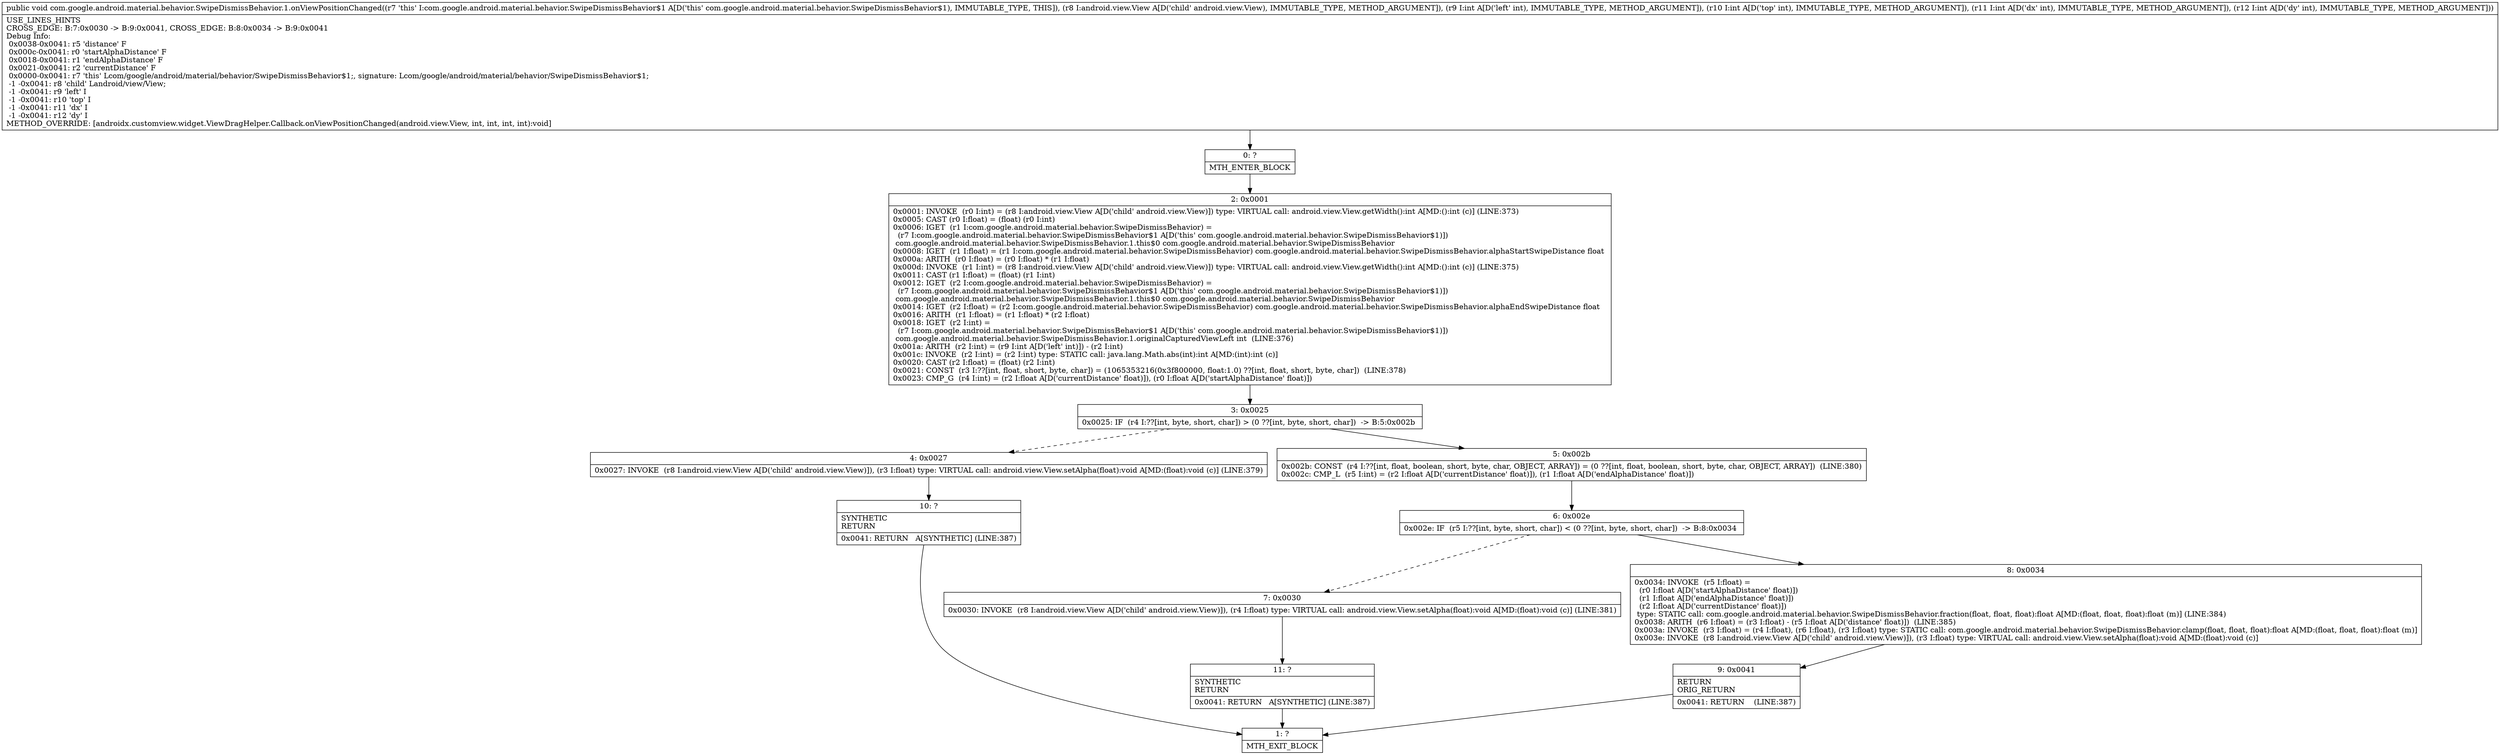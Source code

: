 digraph "CFG forcom.google.android.material.behavior.SwipeDismissBehavior.1.onViewPositionChanged(Landroid\/view\/View;IIII)V" {
Node_0 [shape=record,label="{0\:\ ?|MTH_ENTER_BLOCK\l}"];
Node_2 [shape=record,label="{2\:\ 0x0001|0x0001: INVOKE  (r0 I:int) = (r8 I:android.view.View A[D('child' android.view.View)]) type: VIRTUAL call: android.view.View.getWidth():int A[MD:():int (c)] (LINE:373)\l0x0005: CAST (r0 I:float) = (float) (r0 I:int) \l0x0006: IGET  (r1 I:com.google.android.material.behavior.SwipeDismissBehavior) = \l  (r7 I:com.google.android.material.behavior.SwipeDismissBehavior$1 A[D('this' com.google.android.material.behavior.SwipeDismissBehavior$1)])\l com.google.android.material.behavior.SwipeDismissBehavior.1.this$0 com.google.android.material.behavior.SwipeDismissBehavior \l0x0008: IGET  (r1 I:float) = (r1 I:com.google.android.material.behavior.SwipeDismissBehavior) com.google.android.material.behavior.SwipeDismissBehavior.alphaStartSwipeDistance float \l0x000a: ARITH  (r0 I:float) = (r0 I:float) * (r1 I:float) \l0x000d: INVOKE  (r1 I:int) = (r8 I:android.view.View A[D('child' android.view.View)]) type: VIRTUAL call: android.view.View.getWidth():int A[MD:():int (c)] (LINE:375)\l0x0011: CAST (r1 I:float) = (float) (r1 I:int) \l0x0012: IGET  (r2 I:com.google.android.material.behavior.SwipeDismissBehavior) = \l  (r7 I:com.google.android.material.behavior.SwipeDismissBehavior$1 A[D('this' com.google.android.material.behavior.SwipeDismissBehavior$1)])\l com.google.android.material.behavior.SwipeDismissBehavior.1.this$0 com.google.android.material.behavior.SwipeDismissBehavior \l0x0014: IGET  (r2 I:float) = (r2 I:com.google.android.material.behavior.SwipeDismissBehavior) com.google.android.material.behavior.SwipeDismissBehavior.alphaEndSwipeDistance float \l0x0016: ARITH  (r1 I:float) = (r1 I:float) * (r2 I:float) \l0x0018: IGET  (r2 I:int) = \l  (r7 I:com.google.android.material.behavior.SwipeDismissBehavior$1 A[D('this' com.google.android.material.behavior.SwipeDismissBehavior$1)])\l com.google.android.material.behavior.SwipeDismissBehavior.1.originalCapturedViewLeft int  (LINE:376)\l0x001a: ARITH  (r2 I:int) = (r9 I:int A[D('left' int)]) \- (r2 I:int) \l0x001c: INVOKE  (r2 I:int) = (r2 I:int) type: STATIC call: java.lang.Math.abs(int):int A[MD:(int):int (c)]\l0x0020: CAST (r2 I:float) = (float) (r2 I:int) \l0x0021: CONST  (r3 I:??[int, float, short, byte, char]) = (1065353216(0x3f800000, float:1.0) ??[int, float, short, byte, char])  (LINE:378)\l0x0023: CMP_G  (r4 I:int) = (r2 I:float A[D('currentDistance' float)]), (r0 I:float A[D('startAlphaDistance' float)]) \l}"];
Node_3 [shape=record,label="{3\:\ 0x0025|0x0025: IF  (r4 I:??[int, byte, short, char]) \> (0 ??[int, byte, short, char])  \-\> B:5:0x002b \l}"];
Node_4 [shape=record,label="{4\:\ 0x0027|0x0027: INVOKE  (r8 I:android.view.View A[D('child' android.view.View)]), (r3 I:float) type: VIRTUAL call: android.view.View.setAlpha(float):void A[MD:(float):void (c)] (LINE:379)\l}"];
Node_10 [shape=record,label="{10\:\ ?|SYNTHETIC\lRETURN\l|0x0041: RETURN   A[SYNTHETIC] (LINE:387)\l}"];
Node_1 [shape=record,label="{1\:\ ?|MTH_EXIT_BLOCK\l}"];
Node_5 [shape=record,label="{5\:\ 0x002b|0x002b: CONST  (r4 I:??[int, float, boolean, short, byte, char, OBJECT, ARRAY]) = (0 ??[int, float, boolean, short, byte, char, OBJECT, ARRAY])  (LINE:380)\l0x002c: CMP_L  (r5 I:int) = (r2 I:float A[D('currentDistance' float)]), (r1 I:float A[D('endAlphaDistance' float)]) \l}"];
Node_6 [shape=record,label="{6\:\ 0x002e|0x002e: IF  (r5 I:??[int, byte, short, char]) \< (0 ??[int, byte, short, char])  \-\> B:8:0x0034 \l}"];
Node_7 [shape=record,label="{7\:\ 0x0030|0x0030: INVOKE  (r8 I:android.view.View A[D('child' android.view.View)]), (r4 I:float) type: VIRTUAL call: android.view.View.setAlpha(float):void A[MD:(float):void (c)] (LINE:381)\l}"];
Node_11 [shape=record,label="{11\:\ ?|SYNTHETIC\lRETURN\l|0x0041: RETURN   A[SYNTHETIC] (LINE:387)\l}"];
Node_8 [shape=record,label="{8\:\ 0x0034|0x0034: INVOKE  (r5 I:float) = \l  (r0 I:float A[D('startAlphaDistance' float)])\l  (r1 I:float A[D('endAlphaDistance' float)])\l  (r2 I:float A[D('currentDistance' float)])\l type: STATIC call: com.google.android.material.behavior.SwipeDismissBehavior.fraction(float, float, float):float A[MD:(float, float, float):float (m)] (LINE:384)\l0x0038: ARITH  (r6 I:float) = (r3 I:float) \- (r5 I:float A[D('distance' float)])  (LINE:385)\l0x003a: INVOKE  (r3 I:float) = (r4 I:float), (r6 I:float), (r3 I:float) type: STATIC call: com.google.android.material.behavior.SwipeDismissBehavior.clamp(float, float, float):float A[MD:(float, float, float):float (m)]\l0x003e: INVOKE  (r8 I:android.view.View A[D('child' android.view.View)]), (r3 I:float) type: VIRTUAL call: android.view.View.setAlpha(float):void A[MD:(float):void (c)]\l}"];
Node_9 [shape=record,label="{9\:\ 0x0041|RETURN\lORIG_RETURN\l|0x0041: RETURN    (LINE:387)\l}"];
MethodNode[shape=record,label="{public void com.google.android.material.behavior.SwipeDismissBehavior.1.onViewPositionChanged((r7 'this' I:com.google.android.material.behavior.SwipeDismissBehavior$1 A[D('this' com.google.android.material.behavior.SwipeDismissBehavior$1), IMMUTABLE_TYPE, THIS]), (r8 I:android.view.View A[D('child' android.view.View), IMMUTABLE_TYPE, METHOD_ARGUMENT]), (r9 I:int A[D('left' int), IMMUTABLE_TYPE, METHOD_ARGUMENT]), (r10 I:int A[D('top' int), IMMUTABLE_TYPE, METHOD_ARGUMENT]), (r11 I:int A[D('dx' int), IMMUTABLE_TYPE, METHOD_ARGUMENT]), (r12 I:int A[D('dy' int), IMMUTABLE_TYPE, METHOD_ARGUMENT]))  | USE_LINES_HINTS\lCROSS_EDGE: B:7:0x0030 \-\> B:9:0x0041, CROSS_EDGE: B:8:0x0034 \-\> B:9:0x0041\lDebug Info:\l  0x0038\-0x0041: r5 'distance' F\l  0x000c\-0x0041: r0 'startAlphaDistance' F\l  0x0018\-0x0041: r1 'endAlphaDistance' F\l  0x0021\-0x0041: r2 'currentDistance' F\l  0x0000\-0x0041: r7 'this' Lcom\/google\/android\/material\/behavior\/SwipeDismissBehavior$1;, signature: Lcom\/google\/android\/material\/behavior\/SwipeDismissBehavior$1;\l  \-1 \-0x0041: r8 'child' Landroid\/view\/View;\l  \-1 \-0x0041: r9 'left' I\l  \-1 \-0x0041: r10 'top' I\l  \-1 \-0x0041: r11 'dx' I\l  \-1 \-0x0041: r12 'dy' I\lMETHOD_OVERRIDE: [androidx.customview.widget.ViewDragHelper.Callback.onViewPositionChanged(android.view.View, int, int, int, int):void]\l}"];
MethodNode -> Node_0;Node_0 -> Node_2;
Node_2 -> Node_3;
Node_3 -> Node_4[style=dashed];
Node_3 -> Node_5;
Node_4 -> Node_10;
Node_10 -> Node_1;
Node_5 -> Node_6;
Node_6 -> Node_7[style=dashed];
Node_6 -> Node_8;
Node_7 -> Node_11;
Node_11 -> Node_1;
Node_8 -> Node_9;
Node_9 -> Node_1;
}

